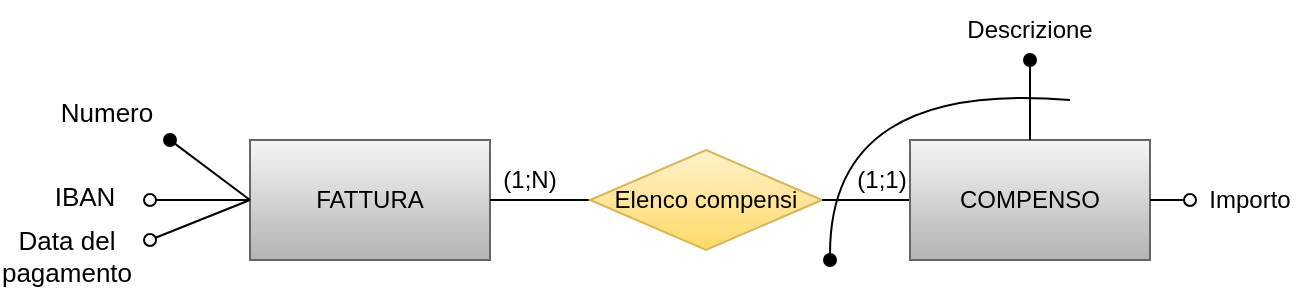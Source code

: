 <mxfile version="15.8.5" type="device"><diagram id="4szEUa32nEsNtgnuYJzh" name="Pagina-1"><mxGraphModel dx="868" dy="482" grid="1" gridSize="10" guides="1" tooltips="1" connect="1" arrows="1" fold="1" page="1" pageScale="1" pageWidth="827" pageHeight="1169" math="0" shadow="0"><root><mxCell id="0"/><mxCell id="1" parent="0"/><mxCell id="d60duceAcTGbnrAUqUcg-1" value="FATTURA" style="rounded=0;whiteSpace=wrap;html=1;fillColor=#f5f5f5;gradientColor=#b3b3b3;strokeColor=#666666;" parent="1" vertex="1"><mxGeometry x="180" y="140" width="120" height="60" as="geometry"/></mxCell><mxCell id="d60duceAcTGbnrAUqUcg-3" value="" style="endArrow=oval;html=1;rounded=0;endFill=1;" parent="1" edge="1"><mxGeometry width="50" height="50" relative="1" as="geometry"><mxPoint x="180" y="170" as="sourcePoint"/><mxPoint x="140" y="140" as="targetPoint"/></mxGeometry></mxCell><mxCell id="d60duceAcTGbnrAUqUcg-4" value="&lt;font style=&quot;font-size: 13px&quot;&gt;Numero&lt;br&gt;&lt;/font&gt;" style="edgeLabel;html=1;align=center;verticalAlign=middle;resizable=0;points=[];" parent="d60duceAcTGbnrAUqUcg-3" vertex="1" connectable="0"><mxGeometry x="0.58" y="2" relative="1" as="geometry"><mxPoint x="-39" y="-22" as="offset"/></mxGeometry></mxCell><mxCell id="d60duceAcTGbnrAUqUcg-5" value="" style="endArrow=oval;html=1;rounded=0;fontSize=13;endFill=0;" parent="1" edge="1"><mxGeometry width="50" height="50" relative="1" as="geometry"><mxPoint x="180" y="170" as="sourcePoint"/><mxPoint x="130" y="170" as="targetPoint"/></mxGeometry></mxCell><mxCell id="d60duceAcTGbnrAUqUcg-6" value="IBAN" style="edgeLabel;html=1;align=center;verticalAlign=middle;resizable=0;points=[];fontSize=13;" parent="d60duceAcTGbnrAUqUcg-5" vertex="1" connectable="0"><mxGeometry x="0.346" y="2" relative="1" as="geometry"><mxPoint x="-50" y="-4" as="offset"/></mxGeometry></mxCell><mxCell id="d60duceAcTGbnrAUqUcg-7" value="" style="endArrow=oval;html=1;rounded=0;fontSize=13;endFill=0;exitX=0;exitY=0.5;exitDx=0;exitDy=0;" parent="1" source="d60duceAcTGbnrAUqUcg-1" edge="1"><mxGeometry width="50" height="50" relative="1" as="geometry"><mxPoint x="60" y="240" as="sourcePoint"/><mxPoint x="130" y="190" as="targetPoint"/></mxGeometry></mxCell><mxCell id="d60duceAcTGbnrAUqUcg-8" value="Data del&lt;br&gt;pagamento" style="edgeLabel;html=1;align=center;verticalAlign=middle;resizable=0;points=[];fontSize=13;" parent="d60duceAcTGbnrAUqUcg-7" vertex="1" connectable="0"><mxGeometry x="0.346" y="2" relative="1" as="geometry"><mxPoint x="-60" y="13" as="offset"/></mxGeometry></mxCell><mxCell id="JvSDNAQ36ZpHeNW3KkV1-2" value="" style="endArrow=none;html=1;rounded=0;exitX=1;exitY=0.5;exitDx=0;exitDy=0;endFill=0;" parent="1" edge="1" source="d60duceAcTGbnrAUqUcg-1"><mxGeometry width="50" height="50" relative="1" as="geometry"><mxPoint x="190" y="170.0" as="sourcePoint"/><mxPoint x="370" y="170" as="targetPoint"/></mxGeometry></mxCell><mxCell id="JvSDNAQ36ZpHeNW3KkV1-4" value="(1;N)" style="text;html=1;strokeColor=none;fillColor=none;align=center;verticalAlign=middle;whiteSpace=wrap;rounded=0;" parent="1" vertex="1"><mxGeometry x="290" y="145" width="60" height="30" as="geometry"/></mxCell><mxCell id="SaNyIVlq7_vYIL6V1UZi-1" value="Elenco compensi" style="rhombus;whiteSpace=wrap;html=1;fillColor=#fff2cc;gradientColor=#ffd966;strokeColor=#d6b656;" vertex="1" parent="1"><mxGeometry x="350" y="145" width="116" height="50" as="geometry"/></mxCell><mxCell id="SaNyIVlq7_vYIL6V1UZi-3" style="edgeStyle=orthogonalEdgeStyle;rounded=0;orthogonalLoop=1;jettySize=auto;html=1;entryX=1;entryY=0.5;entryDx=0;entryDy=0;endArrow=none;endFill=0;" edge="1" parent="1" source="SaNyIVlq7_vYIL6V1UZi-2" target="SaNyIVlq7_vYIL6V1UZi-1"><mxGeometry relative="1" as="geometry"/></mxCell><mxCell id="SaNyIVlq7_vYIL6V1UZi-2" value="COMPENSO" style="rounded=0;whiteSpace=wrap;html=1;fillColor=#f5f5f5;gradientColor=#b3b3b3;strokeColor=#666666;" vertex="1" parent="1"><mxGeometry x="510" y="140" width="120" height="60" as="geometry"/></mxCell><mxCell id="SaNyIVlq7_vYIL6V1UZi-5" value="" style="endArrow=oval;html=1;rounded=0;exitX=0.5;exitY=0;exitDx=0;exitDy=0;endFill=1;" edge="1" parent="1" source="SaNyIVlq7_vYIL6V1UZi-2" target="SaNyIVlq7_vYIL6V1UZi-6"><mxGeometry width="50" height="50" relative="1" as="geometry"><mxPoint x="640" y="170" as="sourcePoint"/><mxPoint x="650" y="140" as="targetPoint"/></mxGeometry></mxCell><mxCell id="SaNyIVlq7_vYIL6V1UZi-6" value="Descrizione" style="text;html=1;strokeColor=none;fillColor=none;align=center;verticalAlign=middle;whiteSpace=wrap;rounded=0;" vertex="1" parent="1"><mxGeometry x="540" y="70" width="60" height="30" as="geometry"/></mxCell><mxCell id="SaNyIVlq7_vYIL6V1UZi-7" value="" style="endArrow=oval;html=1;rounded=0;exitX=1;exitY=0.5;exitDx=0;exitDy=0;endFill=0;" edge="1" parent="1" source="SaNyIVlq7_vYIL6V1UZi-2" target="SaNyIVlq7_vYIL6V1UZi-8"><mxGeometry width="50" height="50" relative="1" as="geometry"><mxPoint x="390" y="280" as="sourcePoint"/><mxPoint x="650" y="190" as="targetPoint"/></mxGeometry></mxCell><mxCell id="SaNyIVlq7_vYIL6V1UZi-8" value="Importo" style="text;html=1;strokeColor=none;fillColor=none;align=center;verticalAlign=middle;whiteSpace=wrap;rounded=0;" vertex="1" parent="1"><mxGeometry x="650" y="155" width="60" height="30" as="geometry"/></mxCell><mxCell id="SaNyIVlq7_vYIL6V1UZi-10" value="" style="endArrow=oval;html=1;curved=1;endFill=1;" edge="1" parent="1"><mxGeometry width="50" height="50" relative="1" as="geometry"><mxPoint x="590" y="120" as="sourcePoint"/><mxPoint x="470" y="200" as="targetPoint"/><Array as="points"><mxPoint x="470" y="110"/></Array></mxGeometry></mxCell><mxCell id="SaNyIVlq7_vYIL6V1UZi-11" value="(1;1)" style="text;html=1;strokeColor=none;fillColor=none;align=center;verticalAlign=middle;whiteSpace=wrap;rounded=0;" vertex="1" parent="1"><mxGeometry x="466" y="145" width="60" height="30" as="geometry"/></mxCell></root></mxGraphModel></diagram></mxfile>